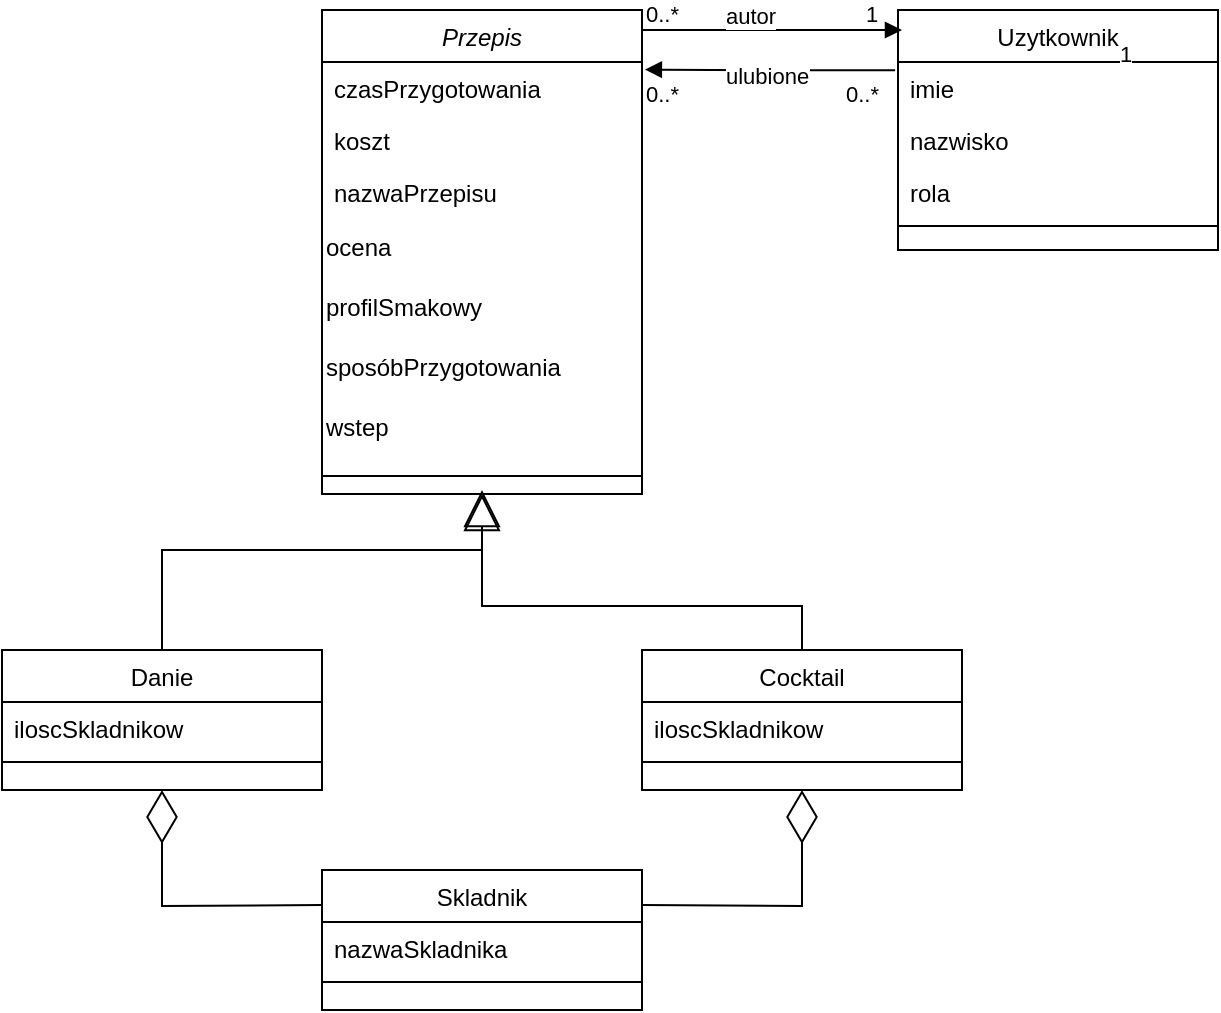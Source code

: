 <mxfile version="20.8.13" type="device"><diagram id="C5RBs43oDa-KdzZeNtuy" name="Page-1"><mxGraphModel dx="341" dy="187" grid="1" gridSize="10" guides="1" tooltips="1" connect="1" arrows="1" fold="1" page="1" pageScale="1" pageWidth="827" pageHeight="1169" math="0" shadow="0"><root><mxCell id="WIyWlLk6GJQsqaUBKTNV-0"/><mxCell id="WIyWlLk6GJQsqaUBKTNV-1" parent="WIyWlLk6GJQsqaUBKTNV-0"/><mxCell id="zkfFHV4jXpPFQw0GAbJ--0" value="Przepis" style="swimlane;fontStyle=2;align=center;verticalAlign=top;childLayout=stackLayout;horizontal=1;startSize=26;horizontalStack=0;resizeParent=1;resizeLast=0;collapsible=1;marginBottom=0;rounded=0;shadow=0;strokeWidth=1;" parent="WIyWlLk6GJQsqaUBKTNV-1" vertex="1"><mxGeometry x="220" y="120" width="160" height="242" as="geometry"><mxRectangle x="230" y="140" width="160" height="26" as="alternateBounds"/></mxGeometry></mxCell><mxCell id="zkfFHV4jXpPFQw0GAbJ--1" value="czasPrzygotowania" style="text;align=left;verticalAlign=top;spacingLeft=4;spacingRight=4;overflow=hidden;rotatable=0;points=[[0,0.5],[1,0.5]];portConstraint=eastwest;" parent="zkfFHV4jXpPFQw0GAbJ--0" vertex="1"><mxGeometry y="26" width="160" height="26" as="geometry"/></mxCell><mxCell id="zkfFHV4jXpPFQw0GAbJ--2" value="koszt" style="text;align=left;verticalAlign=top;spacingLeft=4;spacingRight=4;overflow=hidden;rotatable=0;points=[[0,0.5],[1,0.5]];portConstraint=eastwest;rounded=0;shadow=0;html=0;" parent="zkfFHV4jXpPFQw0GAbJ--0" vertex="1"><mxGeometry y="52" width="160" height="26" as="geometry"/></mxCell><mxCell id="zkfFHV4jXpPFQw0GAbJ--3" value="nazwaPrzepisu" style="text;align=left;verticalAlign=top;spacingLeft=4;spacingRight=4;overflow=hidden;rotatable=0;points=[[0,0.5],[1,0.5]];portConstraint=eastwest;rounded=0;shadow=0;html=0;" parent="zkfFHV4jXpPFQw0GAbJ--0" vertex="1"><mxGeometry y="78" width="160" height="26" as="geometry"/></mxCell><mxCell id="1m01Rlylbxvid0TZGAW7-7" value="ocena&lt;br&gt;" style="text;html=1;align=left;verticalAlign=middle;resizable=0;points=[];autosize=1;strokeColor=none;fillColor=none;" vertex="1" parent="zkfFHV4jXpPFQw0GAbJ--0"><mxGeometry y="104" width="160" height="30" as="geometry"/></mxCell><mxCell id="1m01Rlylbxvid0TZGAW7-8" value="profilSmakowy" style="text;html=1;align=left;verticalAlign=middle;resizable=0;points=[];autosize=1;strokeColor=none;fillColor=none;" vertex="1" parent="zkfFHV4jXpPFQw0GAbJ--0"><mxGeometry y="134" width="160" height="30" as="geometry"/></mxCell><mxCell id="1m01Rlylbxvid0TZGAW7-9" value="sposóbPrzygotowania" style="text;html=1;align=left;verticalAlign=middle;resizable=0;points=[];autosize=1;strokeColor=none;fillColor=none;" vertex="1" parent="zkfFHV4jXpPFQw0GAbJ--0"><mxGeometry y="164" width="160" height="30" as="geometry"/></mxCell><mxCell id="1m01Rlylbxvid0TZGAW7-10" value="wstep" style="text;html=1;align=left;verticalAlign=middle;resizable=0;points=[];autosize=1;strokeColor=none;fillColor=none;fontStyle=0" vertex="1" parent="zkfFHV4jXpPFQw0GAbJ--0"><mxGeometry y="194" width="160" height="30" as="geometry"/></mxCell><mxCell id="zkfFHV4jXpPFQw0GAbJ--4" value="" style="line;html=1;strokeWidth=1;align=left;verticalAlign=middle;spacingTop=-1;spacingLeft=3;spacingRight=3;rotatable=0;labelPosition=right;points=[];portConstraint=eastwest;" parent="zkfFHV4jXpPFQw0GAbJ--0" vertex="1"><mxGeometry y="224" width="160" height="18" as="geometry"/></mxCell><mxCell id="zkfFHV4jXpPFQw0GAbJ--17" value="Uzytkownik" style="swimlane;fontStyle=0;align=center;verticalAlign=top;childLayout=stackLayout;horizontal=1;startSize=26;horizontalStack=0;resizeParent=1;resizeLast=0;collapsible=1;marginBottom=0;rounded=0;shadow=0;strokeWidth=1;" parent="WIyWlLk6GJQsqaUBKTNV-1" vertex="1"><mxGeometry x="508" y="120" width="160" height="120" as="geometry"><mxRectangle x="550" y="140" width="160" height="26" as="alternateBounds"/></mxGeometry></mxCell><mxCell id="zkfFHV4jXpPFQw0GAbJ--18" value="imie" style="text;align=left;verticalAlign=top;spacingLeft=4;spacingRight=4;overflow=hidden;rotatable=0;points=[[0,0.5],[1,0.5]];portConstraint=eastwest;" parent="zkfFHV4jXpPFQw0GAbJ--17" vertex="1"><mxGeometry y="26" width="160" height="26" as="geometry"/></mxCell><mxCell id="zkfFHV4jXpPFQw0GAbJ--19" value="nazwisko" style="text;align=left;verticalAlign=top;spacingLeft=4;spacingRight=4;overflow=hidden;rotatable=0;points=[[0,0.5],[1,0.5]];portConstraint=eastwest;rounded=0;shadow=0;html=0;" parent="zkfFHV4jXpPFQw0GAbJ--17" vertex="1"><mxGeometry y="52" width="160" height="26" as="geometry"/></mxCell><mxCell id="zkfFHV4jXpPFQw0GAbJ--20" value="rola" style="text;align=left;verticalAlign=top;spacingLeft=4;spacingRight=4;overflow=hidden;rotatable=0;points=[[0,0.5],[1,0.5]];portConstraint=eastwest;rounded=0;shadow=0;html=0;" parent="zkfFHV4jXpPFQw0GAbJ--17" vertex="1"><mxGeometry y="78" width="160" height="26" as="geometry"/></mxCell><mxCell id="zkfFHV4jXpPFQw0GAbJ--23" value="" style="line;html=1;strokeWidth=1;align=left;verticalAlign=middle;spacingTop=-1;spacingLeft=3;spacingRight=3;rotatable=0;labelPosition=right;points=[];portConstraint=eastwest;" parent="zkfFHV4jXpPFQw0GAbJ--17" vertex="1"><mxGeometry y="104" width="160" height="8" as="geometry"/></mxCell><mxCell id="1m01Rlylbxvid0TZGAW7-11" value="Skladnik" style="swimlane;fontStyle=0;align=center;verticalAlign=top;childLayout=stackLayout;horizontal=1;startSize=26;horizontalStack=0;resizeParent=1;resizeLast=0;collapsible=1;marginBottom=0;rounded=0;shadow=0;strokeWidth=1;" vertex="1" parent="WIyWlLk6GJQsqaUBKTNV-1"><mxGeometry x="220" y="550" width="160" height="70" as="geometry"><mxRectangle x="550" y="140" width="160" height="26" as="alternateBounds"/></mxGeometry></mxCell><mxCell id="1m01Rlylbxvid0TZGAW7-12" value="nazwaSkladnika" style="text;align=left;verticalAlign=top;spacingLeft=4;spacingRight=4;overflow=hidden;rotatable=0;points=[[0,0.5],[1,0.5]];portConstraint=eastwest;" vertex="1" parent="1m01Rlylbxvid0TZGAW7-11"><mxGeometry y="26" width="160" height="26" as="geometry"/></mxCell><mxCell id="1m01Rlylbxvid0TZGAW7-15" value="" style="line;html=1;strokeWidth=1;align=left;verticalAlign=middle;spacingTop=-1;spacingLeft=3;spacingRight=3;rotatable=0;labelPosition=right;points=[];portConstraint=eastwest;" vertex="1" parent="1m01Rlylbxvid0TZGAW7-11"><mxGeometry y="52" width="160" height="8" as="geometry"/></mxCell><mxCell id="1m01Rlylbxvid0TZGAW7-16" value="Danie" style="swimlane;fontStyle=0;align=center;verticalAlign=top;childLayout=stackLayout;horizontal=1;startSize=26;horizontalStack=0;resizeParent=1;resizeLast=0;collapsible=1;marginBottom=0;rounded=0;shadow=0;strokeWidth=1;" vertex="1" parent="WIyWlLk6GJQsqaUBKTNV-1"><mxGeometry x="60" y="440" width="160" height="70" as="geometry"><mxRectangle x="550" y="140" width="160" height="26" as="alternateBounds"/></mxGeometry></mxCell><mxCell id="1m01Rlylbxvid0TZGAW7-17" value="iloscSkladnikow" style="text;align=left;verticalAlign=top;spacingLeft=4;spacingRight=4;overflow=hidden;rotatable=0;points=[[0,0.5],[1,0.5]];portConstraint=eastwest;" vertex="1" parent="1m01Rlylbxvid0TZGAW7-16"><mxGeometry y="26" width="160" height="26" as="geometry"/></mxCell><mxCell id="1m01Rlylbxvid0TZGAW7-18" value="" style="line;html=1;strokeWidth=1;align=left;verticalAlign=middle;spacingTop=-1;spacingLeft=3;spacingRight=3;rotatable=0;labelPosition=right;points=[];portConstraint=eastwest;" vertex="1" parent="1m01Rlylbxvid0TZGAW7-16"><mxGeometry y="52" width="160" height="8" as="geometry"/></mxCell><mxCell id="1m01Rlylbxvid0TZGAW7-19" value="Cocktail" style="swimlane;fontStyle=0;align=center;verticalAlign=top;childLayout=stackLayout;horizontal=1;startSize=26;horizontalStack=0;resizeParent=1;resizeLast=0;collapsible=1;marginBottom=0;rounded=0;shadow=0;strokeWidth=1;" vertex="1" parent="WIyWlLk6GJQsqaUBKTNV-1"><mxGeometry x="380" y="440" width="160" height="70" as="geometry"><mxRectangle x="550" y="140" width="160" height="26" as="alternateBounds"/></mxGeometry></mxCell><mxCell id="1m01Rlylbxvid0TZGAW7-20" value="iloscSkladnikow" style="text;align=left;verticalAlign=top;spacingLeft=4;spacingRight=4;overflow=hidden;rotatable=0;points=[[0,0.5],[1,0.5]];portConstraint=eastwest;" vertex="1" parent="1m01Rlylbxvid0TZGAW7-19"><mxGeometry y="26" width="160" height="26" as="geometry"/></mxCell><mxCell id="1m01Rlylbxvid0TZGAW7-21" value="" style="line;html=1;strokeWidth=1;align=left;verticalAlign=middle;spacingTop=-1;spacingLeft=3;spacingRight=3;rotatable=0;labelPosition=right;points=[];portConstraint=eastwest;" vertex="1" parent="1m01Rlylbxvid0TZGAW7-19"><mxGeometry y="52" width="160" height="8" as="geometry"/></mxCell><mxCell id="1m01Rlylbxvid0TZGAW7-22" value="" style="endArrow=block;endSize=16;endFill=0;html=1;rounded=0;exitX=0.5;exitY=0;exitDx=0;exitDy=0;entryX=0.5;entryY=1;entryDx=0;entryDy=0;" edge="1" parent="WIyWlLk6GJQsqaUBKTNV-1" source="1m01Rlylbxvid0TZGAW7-16" target="zkfFHV4jXpPFQw0GAbJ--0"><mxGeometry width="160" relative="1" as="geometry"><mxPoint x="330" y="340" as="sourcePoint"/><mxPoint x="490" y="340" as="targetPoint"/><Array as="points"><mxPoint x="140" y="390"/><mxPoint x="300" y="390"/></Array></mxGeometry></mxCell><mxCell id="1m01Rlylbxvid0TZGAW7-23" value="" style="endArrow=block;endSize=16;endFill=0;html=1;rounded=0;exitX=0.5;exitY=0;exitDx=0;exitDy=0;" edge="1" parent="WIyWlLk6GJQsqaUBKTNV-1" source="1m01Rlylbxvid0TZGAW7-19"><mxGeometry x="-0.15" y="2" width="160" relative="1" as="geometry"><mxPoint x="140" y="468" as="sourcePoint"/><mxPoint x="300" y="360" as="targetPoint"/><Array as="points"><mxPoint x="460" y="418"/><mxPoint x="300" y="418"/></Array><mxPoint as="offset"/></mxGeometry></mxCell><mxCell id="1m01Rlylbxvid0TZGAW7-29" value="" style="endArrow=diamondThin;endFill=0;endSize=24;html=1;rounded=0;entryX=0.5;entryY=1;entryDx=0;entryDy=0;exitX=0;exitY=0.25;exitDx=0;exitDy=0;" edge="1" parent="WIyWlLk6GJQsqaUBKTNV-1" source="1m01Rlylbxvid0TZGAW7-11" target="1m01Rlylbxvid0TZGAW7-16"><mxGeometry width="160" relative="1" as="geometry"><mxPoint x="-30" y="570" as="sourcePoint"/><mxPoint x="130" y="570" as="targetPoint"/><Array as="points"><mxPoint x="140" y="568"/></Array></mxGeometry></mxCell><mxCell id="1m01Rlylbxvid0TZGAW7-30" value="" style="endArrow=diamondThin;endFill=0;endSize=24;html=1;rounded=0;entryX=0.5;entryY=1;entryDx=0;entryDy=0;exitX=1;exitY=0.25;exitDx=0;exitDy=0;" edge="1" parent="WIyWlLk6GJQsqaUBKTNV-1" source="1m01Rlylbxvid0TZGAW7-11"><mxGeometry width="160" relative="1" as="geometry"><mxPoint x="540" y="567.5" as="sourcePoint"/><mxPoint x="460" y="510" as="targetPoint"/><Array as="points"><mxPoint x="460" y="568"/></Array></mxGeometry></mxCell><mxCell id="1m01Rlylbxvid0TZGAW7-37" value="autor" style="endArrow=block;endFill=1;html=1;edgeStyle=orthogonalEdgeStyle;align=left;verticalAlign=top;rounded=0;" edge="1" parent="WIyWlLk6GJQsqaUBKTNV-1"><mxGeometry x="-0.385" y="20" relative="1" as="geometry"><mxPoint x="380" y="130" as="sourcePoint"/><mxPoint x="510" y="130" as="targetPoint"/><mxPoint as="offset"/></mxGeometry></mxCell><mxCell id="1m01Rlylbxvid0TZGAW7-38" value="1" style="edgeLabel;resizable=0;html=1;align=left;verticalAlign=bottom;" connectable="0" vertex="1" parent="1m01Rlylbxvid0TZGAW7-37"><mxGeometry x="-1" relative="1" as="geometry"><mxPoint x="110" as="offset"/></mxGeometry></mxCell><mxCell id="1m01Rlylbxvid0TZGAW7-39" value="0..*" style="edgeLabel;resizable=0;html=1;align=left;verticalAlign=bottom;rotation=0;" connectable="0" vertex="1" parent="WIyWlLk6GJQsqaUBKTNV-1"><mxGeometry x="380" y="130" as="geometry"/></mxCell><mxCell id="1m01Rlylbxvid0TZGAW7-40" value="ulubione" style="endArrow=block;endFill=1;html=1;edgeStyle=orthogonalEdgeStyle;align=left;verticalAlign=top;rounded=0;entryX=1.009;entryY=0.146;entryDx=0;entryDy=0;entryPerimeter=0;exitX=-0.009;exitY=0.159;exitDx=0;exitDy=0;exitPerimeter=0;" edge="1" parent="WIyWlLk6GJQsqaUBKTNV-1" source="zkfFHV4jXpPFQw0GAbJ--18" target="zkfFHV4jXpPFQw0GAbJ--1"><mxGeometry x="0.385" y="-10" relative="1" as="geometry"><mxPoint x="450" y="150" as="sourcePoint"/><mxPoint x="508" y="150" as="targetPoint"/><mxPoint as="offset"/></mxGeometry></mxCell><mxCell id="1m01Rlylbxvid0TZGAW7-41" value="1" style="edgeLabel;resizable=0;html=1;align=left;verticalAlign=bottom;" connectable="0" vertex="1" parent="1m01Rlylbxvid0TZGAW7-40"><mxGeometry x="-1" relative="1" as="geometry"><mxPoint x="110" as="offset"/></mxGeometry></mxCell><mxCell id="1m01Rlylbxvid0TZGAW7-42" value="0..*" style="edgeLabel;resizable=0;html=1;align=left;verticalAlign=bottom;" connectable="0" vertex="1" parent="WIyWlLk6GJQsqaUBKTNV-1"><mxGeometry x="480.0" y="170" as="geometry"/></mxCell><mxCell id="1m01Rlylbxvid0TZGAW7-43" value="0..*" style="edgeLabel;resizable=0;html=1;align=left;verticalAlign=bottom;" connectable="0" vertex="1" parent="WIyWlLk6GJQsqaUBKTNV-1"><mxGeometry x="380.0" y="170" as="geometry"/></mxCell></root></mxGraphModel></diagram></mxfile>